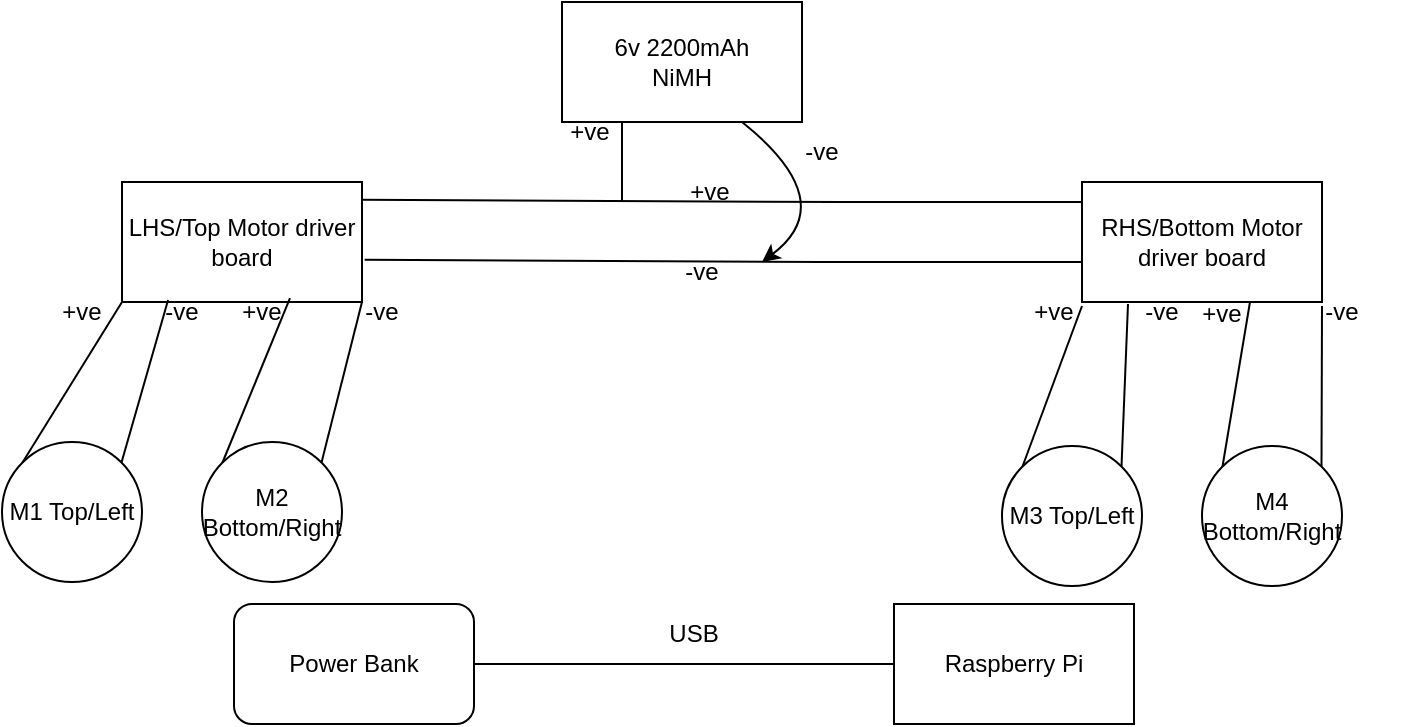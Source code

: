 <mxfile version="22.0.4" type="device">
  <diagram name="Page-1" id="TbQto8dEOJ61I2tlbOy5">
    <mxGraphModel dx="1059" dy="552" grid="1" gridSize="10" guides="1" tooltips="1" connect="1" arrows="1" fold="1" page="1" pageScale="1" pageWidth="827" pageHeight="1169" math="0" shadow="0">
      <root>
        <mxCell id="0" />
        <mxCell id="1" parent="0" />
        <mxCell id="CghG06UdEF7KldmY5F4e-1" value="&lt;div&gt;6v 2200mAh&lt;/div&gt;&lt;div&gt;NiMH&lt;br&gt;&lt;/div&gt;" style="rounded=0;whiteSpace=wrap;html=1;" vertex="1" parent="1">
          <mxGeometry x="340" y="100" width="120" height="60" as="geometry" />
        </mxCell>
        <mxCell id="CghG06UdEF7KldmY5F4e-2" value="" style="endArrow=none;html=1;rounded=0;exitX=0.993;exitY=0.148;exitDx=0;exitDy=0;exitPerimeter=0;" edge="1" parent="1" source="CghG06UdEF7KldmY5F4e-4">
          <mxGeometry width="50" height="50" relative="1" as="geometry">
            <mxPoint x="270" y="310" as="sourcePoint" />
            <mxPoint x="480" y="200" as="targetPoint" />
          </mxGeometry>
        </mxCell>
        <mxCell id="CghG06UdEF7KldmY5F4e-3" value="" style="endArrow=none;html=1;rounded=0;exitX=1.011;exitY=0.648;exitDx=0;exitDy=0;exitPerimeter=0;" edge="1" parent="1" source="CghG06UdEF7KldmY5F4e-4">
          <mxGeometry width="50" height="50" relative="1" as="geometry">
            <mxPoint x="270" y="340" as="sourcePoint" />
            <mxPoint x="470" y="230" as="targetPoint" />
          </mxGeometry>
        </mxCell>
        <mxCell id="CghG06UdEF7KldmY5F4e-4" value="LHS/Top Motor driver board" style="rounded=0;whiteSpace=wrap;html=1;" vertex="1" parent="1">
          <mxGeometry x="120" y="190" width="120" height="60" as="geometry" />
        </mxCell>
        <mxCell id="CghG06UdEF7KldmY5F4e-5" value="RHS/Bottom Motor driver board" style="rounded=0;whiteSpace=wrap;html=1;" vertex="1" parent="1">
          <mxGeometry x="600" y="190" width="120" height="60" as="geometry" />
        </mxCell>
        <mxCell id="CghG06UdEF7KldmY5F4e-6" value="" style="endArrow=none;html=1;rounded=0;entryX=0;entryY=0.75;entryDx=0;entryDy=0;exitX=1;exitY=0.75;exitDx=0;exitDy=0;" edge="1" parent="1">
          <mxGeometry width="50" height="50" relative="1" as="geometry">
            <mxPoint x="470" y="230" as="sourcePoint" />
            <mxPoint x="600" y="230" as="targetPoint" />
          </mxGeometry>
        </mxCell>
        <mxCell id="CghG06UdEF7KldmY5F4e-7" value="" style="endArrow=none;html=1;rounded=0;entryX=0;entryY=0.75;entryDx=0;entryDy=0;exitX=1;exitY=0.75;exitDx=0;exitDy=0;" edge="1" parent="1">
          <mxGeometry width="50" height="50" relative="1" as="geometry">
            <mxPoint x="470" y="200" as="sourcePoint" />
            <mxPoint x="600" y="200" as="targetPoint" />
          </mxGeometry>
        </mxCell>
        <mxCell id="CghG06UdEF7KldmY5F4e-8" value="M1 Top/Left" style="ellipse;whiteSpace=wrap;html=1;aspect=fixed;" vertex="1" parent="1">
          <mxGeometry x="60" y="320" width="70" height="70" as="geometry" />
        </mxCell>
        <mxCell id="CghG06UdEF7KldmY5F4e-11" value="M2 Bottom/Right" style="ellipse;whiteSpace=wrap;html=1;aspect=fixed;" vertex="1" parent="1">
          <mxGeometry x="160" y="320" width="70" height="70" as="geometry" />
        </mxCell>
        <mxCell id="CghG06UdEF7KldmY5F4e-12" value="" style="endArrow=none;html=1;rounded=0;entryX=0;entryY=1;entryDx=0;entryDy=0;exitX=0;exitY=0;exitDx=0;exitDy=0;" edge="1" parent="1" source="CghG06UdEF7KldmY5F4e-8" target="CghG06UdEF7KldmY5F4e-4">
          <mxGeometry width="50" height="50" relative="1" as="geometry">
            <mxPoint x="240" y="340" as="sourcePoint" />
            <mxPoint x="290" y="290" as="targetPoint" />
          </mxGeometry>
        </mxCell>
        <mxCell id="CghG06UdEF7KldmY5F4e-13" value="" style="endArrow=none;html=1;rounded=0;entryX=0.192;entryY=0.983;entryDx=0;entryDy=0;exitX=1;exitY=0;exitDx=0;exitDy=0;entryPerimeter=0;" edge="1" parent="1" source="CghG06UdEF7KldmY5F4e-8" target="CghG06UdEF7KldmY5F4e-4">
          <mxGeometry width="50" height="50" relative="1" as="geometry">
            <mxPoint x="80" y="340" as="sourcePoint" />
            <mxPoint x="110" y="260" as="targetPoint" />
          </mxGeometry>
        </mxCell>
        <mxCell id="CghG06UdEF7KldmY5F4e-14" value="" style="endArrow=none;html=1;rounded=0;entryX=0.7;entryY=0.967;entryDx=0;entryDy=0;exitX=0;exitY=0;exitDx=0;exitDy=0;entryPerimeter=0;" edge="1" parent="1" source="CghG06UdEF7KldmY5F4e-11" target="CghG06UdEF7KldmY5F4e-4">
          <mxGeometry width="50" height="50" relative="1" as="geometry">
            <mxPoint x="80" y="340" as="sourcePoint" />
            <mxPoint x="110" y="260" as="targetPoint" />
          </mxGeometry>
        </mxCell>
        <mxCell id="CghG06UdEF7KldmY5F4e-15" value="" style="endArrow=none;html=1;rounded=0;entryX=1;entryY=1;entryDx=0;entryDy=0;exitX=1;exitY=0;exitDx=0;exitDy=0;" edge="1" parent="1" source="CghG06UdEF7KldmY5F4e-11" target="CghG06UdEF7KldmY5F4e-4">
          <mxGeometry width="50" height="50" relative="1" as="geometry">
            <mxPoint x="180" y="340" as="sourcePoint" />
            <mxPoint x="194" y="258" as="targetPoint" />
          </mxGeometry>
        </mxCell>
        <mxCell id="CghG06UdEF7KldmY5F4e-16" value="M3 Top/Left" style="ellipse;whiteSpace=wrap;html=1;aspect=fixed;" vertex="1" parent="1">
          <mxGeometry x="560" y="322" width="70" height="70" as="geometry" />
        </mxCell>
        <mxCell id="CghG06UdEF7KldmY5F4e-17" value="M4 Bottom/Right" style="ellipse;whiteSpace=wrap;html=1;aspect=fixed;" vertex="1" parent="1">
          <mxGeometry x="660" y="322" width="70" height="70" as="geometry" />
        </mxCell>
        <mxCell id="CghG06UdEF7KldmY5F4e-18" value="" style="endArrow=none;html=1;rounded=0;entryX=0;entryY=1;entryDx=0;entryDy=0;exitX=0;exitY=0;exitDx=0;exitDy=0;" edge="1" parent="1" source="CghG06UdEF7KldmY5F4e-16">
          <mxGeometry width="50" height="50" relative="1" as="geometry">
            <mxPoint x="740" y="342" as="sourcePoint" />
            <mxPoint x="600" y="252" as="targetPoint" />
          </mxGeometry>
        </mxCell>
        <mxCell id="CghG06UdEF7KldmY5F4e-19" value="" style="endArrow=none;html=1;rounded=0;entryX=0.192;entryY=0.983;entryDx=0;entryDy=0;exitX=1;exitY=0;exitDx=0;exitDy=0;entryPerimeter=0;" edge="1" parent="1" source="CghG06UdEF7KldmY5F4e-16">
          <mxGeometry width="50" height="50" relative="1" as="geometry">
            <mxPoint x="580" y="342" as="sourcePoint" />
            <mxPoint x="623" y="251" as="targetPoint" />
          </mxGeometry>
        </mxCell>
        <mxCell id="CghG06UdEF7KldmY5F4e-20" value="" style="endArrow=none;html=1;rounded=0;entryX=0.7;entryY=0.967;entryDx=0;entryDy=0;exitX=0;exitY=0;exitDx=0;exitDy=0;entryPerimeter=0;" edge="1" parent="1" source="CghG06UdEF7KldmY5F4e-17">
          <mxGeometry width="50" height="50" relative="1" as="geometry">
            <mxPoint x="580" y="342" as="sourcePoint" />
            <mxPoint x="684" y="250" as="targetPoint" />
          </mxGeometry>
        </mxCell>
        <mxCell id="CghG06UdEF7KldmY5F4e-21" value="" style="endArrow=none;html=1;rounded=0;entryX=1;entryY=1;entryDx=0;entryDy=0;exitX=1;exitY=0;exitDx=0;exitDy=0;" edge="1" parent="1" source="CghG06UdEF7KldmY5F4e-17">
          <mxGeometry width="50" height="50" relative="1" as="geometry">
            <mxPoint x="680" y="342" as="sourcePoint" />
            <mxPoint x="720" y="252" as="targetPoint" />
          </mxGeometry>
        </mxCell>
        <mxCell id="CghG06UdEF7KldmY5F4e-22" value="" style="endArrow=none;html=1;rounded=0;exitX=0.25;exitY=1;exitDx=0;exitDy=0;" edge="1" parent="1" source="CghG06UdEF7KldmY5F4e-1">
          <mxGeometry width="50" height="50" relative="1" as="geometry">
            <mxPoint x="380" y="250" as="sourcePoint" />
            <mxPoint x="370" y="200" as="targetPoint" />
          </mxGeometry>
        </mxCell>
        <mxCell id="CghG06UdEF7KldmY5F4e-24" value="" style="curved=1;endArrow=classic;html=1;rounded=0;exitX=0.75;exitY=1;exitDx=0;exitDy=0;" edge="1" parent="1" source="CghG06UdEF7KldmY5F4e-1">
          <mxGeometry width="50" height="50" relative="1" as="geometry">
            <mxPoint x="430" y="180" as="sourcePoint" />
            <mxPoint x="440" y="230" as="targetPoint" />
            <Array as="points">
              <mxPoint x="480" y="200" />
            </Array>
          </mxGeometry>
        </mxCell>
        <mxCell id="CghG06UdEF7KldmY5F4e-26" value="+ve" style="text;html=1;strokeColor=none;fillColor=none;align=center;verticalAlign=middle;whiteSpace=wrap;rounded=0;" vertex="1" parent="1">
          <mxGeometry x="324" y="150" width="60" height="30" as="geometry" />
        </mxCell>
        <mxCell id="CghG06UdEF7KldmY5F4e-27" value="-ve" style="text;html=1;strokeColor=none;fillColor=none;align=center;verticalAlign=middle;whiteSpace=wrap;rounded=0;" vertex="1" parent="1">
          <mxGeometry x="440" y="160" width="60" height="30" as="geometry" />
        </mxCell>
        <mxCell id="CghG06UdEF7KldmY5F4e-28" value="-ve" style="text;html=1;strokeColor=none;fillColor=none;align=center;verticalAlign=middle;whiteSpace=wrap;rounded=0;" vertex="1" parent="1">
          <mxGeometry x="380" y="220" width="60" height="30" as="geometry" />
        </mxCell>
        <mxCell id="CghG06UdEF7KldmY5F4e-29" value="+ve" style="text;html=1;strokeColor=none;fillColor=none;align=center;verticalAlign=middle;whiteSpace=wrap;rounded=0;" vertex="1" parent="1">
          <mxGeometry x="384" y="180" width="60" height="30" as="geometry" />
        </mxCell>
        <mxCell id="CghG06UdEF7KldmY5F4e-30" value="+ve" style="text;html=1;strokeColor=none;fillColor=none;align=center;verticalAlign=middle;whiteSpace=wrap;rounded=0;" vertex="1" parent="1">
          <mxGeometry x="160" y="240" width="60" height="30" as="geometry" />
        </mxCell>
        <mxCell id="CghG06UdEF7KldmY5F4e-31" value="+ve" style="text;html=1;strokeColor=none;fillColor=none;align=center;verticalAlign=middle;whiteSpace=wrap;rounded=0;" vertex="1" parent="1">
          <mxGeometry x="70" y="240" width="60" height="30" as="geometry" />
        </mxCell>
        <mxCell id="CghG06UdEF7KldmY5F4e-35" value="-ve" style="text;html=1;strokeColor=none;fillColor=none;align=center;verticalAlign=middle;whiteSpace=wrap;rounded=0;" vertex="1" parent="1">
          <mxGeometry x="120" y="240" width="60" height="30" as="geometry" />
        </mxCell>
        <mxCell id="CghG06UdEF7KldmY5F4e-36" value="-ve" style="text;html=1;strokeColor=none;fillColor=none;align=center;verticalAlign=middle;whiteSpace=wrap;rounded=0;" vertex="1" parent="1">
          <mxGeometry x="220" y="240" width="60" height="30" as="geometry" />
        </mxCell>
        <mxCell id="CghG06UdEF7KldmY5F4e-39" value="+ve" style="text;html=1;strokeColor=none;fillColor=none;align=center;verticalAlign=middle;whiteSpace=wrap;rounded=0;" vertex="1" parent="1">
          <mxGeometry x="640" y="241" width="60" height="30" as="geometry" />
        </mxCell>
        <mxCell id="CghG06UdEF7KldmY5F4e-40" value="+ve" style="text;html=1;strokeColor=none;fillColor=none;align=center;verticalAlign=middle;whiteSpace=wrap;rounded=0;" vertex="1" parent="1">
          <mxGeometry x="556" y="240" width="60" height="30" as="geometry" />
        </mxCell>
        <mxCell id="CghG06UdEF7KldmY5F4e-41" value="-ve" style="text;html=1;strokeColor=none;fillColor=none;align=center;verticalAlign=middle;whiteSpace=wrap;rounded=0;" vertex="1" parent="1">
          <mxGeometry x="700" y="240" width="60" height="30" as="geometry" />
        </mxCell>
        <mxCell id="CghG06UdEF7KldmY5F4e-42" value="-ve" style="text;html=1;strokeColor=none;fillColor=none;align=center;verticalAlign=middle;whiteSpace=wrap;rounded=0;" vertex="1" parent="1">
          <mxGeometry x="610" y="240" width="60" height="30" as="geometry" />
        </mxCell>
        <mxCell id="CghG06UdEF7KldmY5F4e-43" value="Power Bank" style="rounded=1;whiteSpace=wrap;html=1;" vertex="1" parent="1">
          <mxGeometry x="176" y="401" width="120" height="60" as="geometry" />
        </mxCell>
        <mxCell id="CghG06UdEF7KldmY5F4e-44" value="" style="endArrow=none;html=1;rounded=0;exitX=1;exitY=0.5;exitDx=0;exitDy=0;" edge="1" parent="1" source="CghG06UdEF7KldmY5F4e-43" target="CghG06UdEF7KldmY5F4e-45">
          <mxGeometry width="50" height="50" relative="1" as="geometry">
            <mxPoint x="386" y="351" as="sourcePoint" />
            <mxPoint x="566" y="431" as="targetPoint" />
          </mxGeometry>
        </mxCell>
        <mxCell id="CghG06UdEF7KldmY5F4e-45" value="Raspberry Pi " style="rounded=0;whiteSpace=wrap;html=1;" vertex="1" parent="1">
          <mxGeometry x="506" y="401" width="120" height="60" as="geometry" />
        </mxCell>
        <mxCell id="CghG06UdEF7KldmY5F4e-46" value="USB" style="text;html=1;strokeColor=none;fillColor=none;align=center;verticalAlign=middle;whiteSpace=wrap;rounded=0;" vertex="1" parent="1">
          <mxGeometry x="376" y="401" width="60" height="30" as="geometry" />
        </mxCell>
      </root>
    </mxGraphModel>
  </diagram>
</mxfile>
